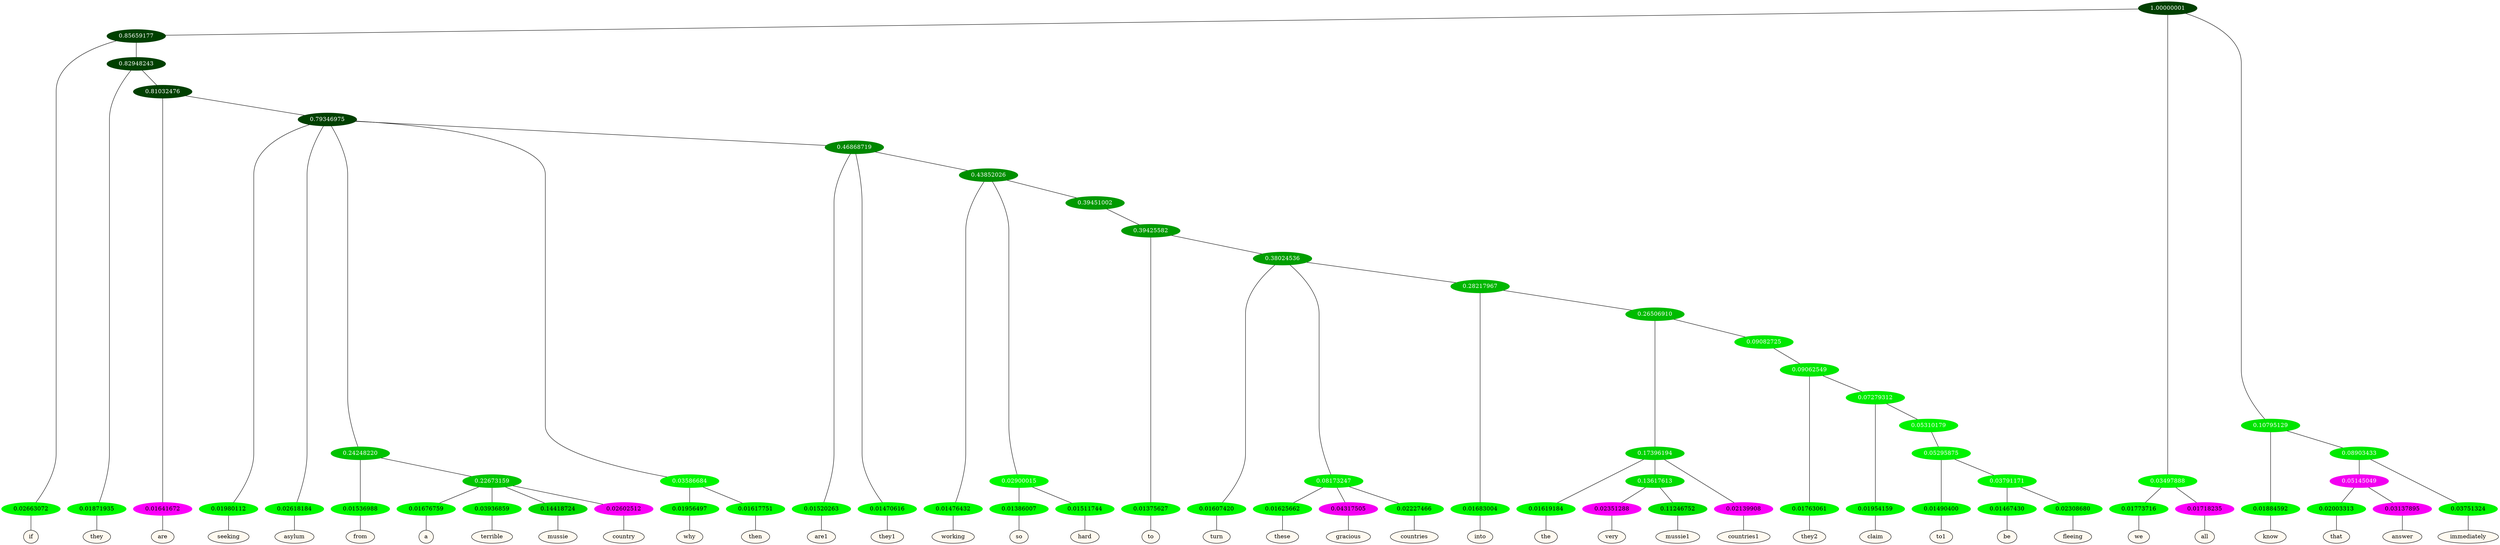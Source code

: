 graph {
	node [format=png height=0.15 nodesep=0.001 ordering=out overlap=prism overlap_scaling=0.01 ranksep=0.001 ratio=0.2 style=filled width=0.15]
	{
		rank=same
		a_w_4 [label=if color=black fillcolor=floralwhite style="filled,solid"]
		a_w_10 [label=they color=black fillcolor=floralwhite style="filled,solid"]
		a_w_14 [label=are color=black fillcolor=floralwhite style="filled,solid"]
		a_w_18 [label=seeking color=black fillcolor=floralwhite style="filled,solid"]
		a_w_19 [label=asylum color=black fillcolor=floralwhite style="filled,solid"]
		a_w_23 [label=from color=black fillcolor=floralwhite style="filled,solid"]
		a_w_30 [label=a color=black fillcolor=floralwhite style="filled,solid"]
		a_w_31 [label=terrible color=black fillcolor=floralwhite style="filled,solid"]
		a_w_32 [label=mussie color=black fillcolor=floralwhite style="filled,solid"]
		a_w_33 [label=country color=black fillcolor=floralwhite style="filled,solid"]
		a_w_25 [label=why color=black fillcolor=floralwhite style="filled,solid"]
		a_w_26 [label=then color=black fillcolor=floralwhite style="filled,solid"]
		a_w_27 [label=are1 color=black fillcolor=floralwhite style="filled,solid"]
		a_w_28 [label=they1 color=black fillcolor=floralwhite style="filled,solid"]
		a_w_34 [label=working color=black fillcolor=floralwhite style="filled,solid"]
		a_w_37 [label=so color=black fillcolor=floralwhite style="filled,solid"]
		a_w_38 [label=hard color=black fillcolor=floralwhite style="filled,solid"]
		a_w_40 [label=to color=black fillcolor=floralwhite style="filled,solid"]
		a_w_42 [label=turn color=black fillcolor=floralwhite style="filled,solid"]
		a_w_45 [label=these color=black fillcolor=floralwhite style="filled,solid"]
		a_w_46 [label=gracious color=black fillcolor=floralwhite style="filled,solid"]
		a_w_47 [label=countries color=black fillcolor=floralwhite style="filled,solid"]
		a_w_48 [label=into color=black fillcolor=floralwhite style="filled,solid"]
		a_w_52 [label=the color=black fillcolor=floralwhite style="filled,solid"]
		a_w_56 [label=very color=black fillcolor=floralwhite style="filled,solid"]
		a_w_57 [label=mussie1 color=black fillcolor=floralwhite style="filled,solid"]
		a_w_54 [label=countries1 color=black fillcolor=floralwhite style="filled,solid"]
		a_w_58 [label=they2 color=black fillcolor=floralwhite style="filled,solid"]
		a_w_60 [label=claim color=black fillcolor=floralwhite style="filled,solid"]
		a_w_63 [label=to1 color=black fillcolor=floralwhite style="filled,solid"]
		a_w_65 [label=be color=black fillcolor=floralwhite style="filled,solid"]
		a_w_66 [label=fleeing color=black fillcolor=floralwhite style="filled,solid"]
		a_w_6 [label=we color=black fillcolor=floralwhite style="filled,solid"]
		a_w_7 [label=all color=black fillcolor=floralwhite style="filled,solid"]
		a_w_8 [label=know color=black fillcolor=floralwhite style="filled,solid"]
		a_w_16 [label=that color=black fillcolor=floralwhite style="filled,solid"]
		a_w_17 [label=answer color=black fillcolor=floralwhite style="filled,solid"]
		a_w_13 [label=immediately color=black fillcolor=floralwhite style="filled,solid"]
	}
	a_n_4 -- a_w_4
	a_n_10 -- a_w_10
	a_n_14 -- a_w_14
	a_n_18 -- a_w_18
	a_n_19 -- a_w_19
	a_n_23 -- a_w_23
	a_n_30 -- a_w_30
	a_n_31 -- a_w_31
	a_n_32 -- a_w_32
	a_n_33 -- a_w_33
	a_n_25 -- a_w_25
	a_n_26 -- a_w_26
	a_n_27 -- a_w_27
	a_n_28 -- a_w_28
	a_n_34 -- a_w_34
	a_n_37 -- a_w_37
	a_n_38 -- a_w_38
	a_n_40 -- a_w_40
	a_n_42 -- a_w_42
	a_n_45 -- a_w_45
	a_n_46 -- a_w_46
	a_n_47 -- a_w_47
	a_n_48 -- a_w_48
	a_n_52 -- a_w_52
	a_n_56 -- a_w_56
	a_n_57 -- a_w_57
	a_n_54 -- a_w_54
	a_n_58 -- a_w_58
	a_n_60 -- a_w_60
	a_n_63 -- a_w_63
	a_n_65 -- a_w_65
	a_n_66 -- a_w_66
	a_n_6 -- a_w_6
	a_n_7 -- a_w_7
	a_n_8 -- a_w_8
	a_n_16 -- a_w_16
	a_n_17 -- a_w_17
	a_n_13 -- a_w_13
	{
		rank=same
		a_n_4 [label=0.02663072 color="0.334 1.000 0.973" fontcolor=black]
		a_n_10 [label=0.01871935 color="0.334 1.000 0.981" fontcolor=black]
		a_n_14 [label=0.01641672 color="0.835 1.000 0.984" fontcolor=black]
		a_n_18 [label=0.01980112 color="0.334 1.000 0.980" fontcolor=black]
		a_n_19 [label=0.02618184 color="0.334 1.000 0.974" fontcolor=black]
		a_n_23 [label=0.01536988 color="0.334 1.000 0.985" fontcolor=black]
		a_n_30 [label=0.01676759 color="0.334 1.000 0.983" fontcolor=black]
		a_n_31 [label=0.03936859 color="0.334 1.000 0.961" fontcolor=black]
		a_n_32 [label=0.14418724 color="0.334 1.000 0.856" fontcolor=black]
		a_n_33 [label=0.02602512 color="0.835 1.000 0.974" fontcolor=black]
		a_n_25 [label=0.01956497 color="0.334 1.000 0.980" fontcolor=black]
		a_n_26 [label=0.01617751 color="0.334 1.000 0.984" fontcolor=black]
		a_n_27 [label=0.01520263 color="0.334 1.000 0.985" fontcolor=black]
		a_n_28 [label=0.01470616 color="0.334 1.000 0.985" fontcolor=black]
		a_n_34 [label=0.01476432 color="0.334 1.000 0.985" fontcolor=black]
		a_n_37 [label=0.01386007 color="0.334 1.000 0.986" fontcolor=black]
		a_n_38 [label=0.01511744 color="0.334 1.000 0.985" fontcolor=black]
		a_n_40 [label=0.01375627 color="0.334 1.000 0.986" fontcolor=black]
		a_n_42 [label=0.01607420 color="0.334 1.000 0.984" fontcolor=black]
		a_n_45 [label=0.01625662 color="0.334 1.000 0.984" fontcolor=black]
		a_n_46 [label=0.04317505 color="0.835 1.000 0.957" fontcolor=black]
		a_n_47 [label=0.02227466 color="0.334 1.000 0.978" fontcolor=black]
		a_n_48 [label=0.01683004 color="0.334 1.000 0.983" fontcolor=black]
		a_n_52 [label=0.01619184 color="0.334 1.000 0.984" fontcolor=black]
		a_n_56 [label=0.02351288 color="0.835 1.000 0.976" fontcolor=black]
		a_n_57 [label=0.11246752 color="0.334 1.000 0.888" fontcolor=black]
		a_n_54 [label=0.02139908 color="0.835 1.000 0.979" fontcolor=black]
		a_n_58 [label=0.01763061 color="0.334 1.000 0.982" fontcolor=black]
		a_n_60 [label=0.01954159 color="0.334 1.000 0.980" fontcolor=black]
		a_n_63 [label=0.01490400 color="0.334 1.000 0.985" fontcolor=black]
		a_n_65 [label=0.01467430 color="0.334 1.000 0.985" fontcolor=black]
		a_n_66 [label=0.02308680 color="0.334 1.000 0.977" fontcolor=black]
		a_n_6 [label=0.01773716 color="0.334 1.000 0.982" fontcolor=black]
		a_n_7 [label=0.01718235 color="0.835 1.000 0.983" fontcolor=black]
		a_n_8 [label=0.01884592 color="0.334 1.000 0.981" fontcolor=black]
		a_n_16 [label=0.02003313 color="0.334 1.000 0.980" fontcolor=black]
		a_n_17 [label=0.03137895 color="0.835 1.000 0.969" fontcolor=black]
		a_n_13 [label=0.03751324 color="0.334 1.000 0.962" fontcolor=black]
	}
	a_n_0 [label=1.00000001 color="0.334 1.000 0.250" fontcolor=grey99]
	a_n_1 [label=0.85659177 color="0.334 1.000 0.250" fontcolor=grey99]
	a_n_0 -- a_n_1
	a_n_2 [label=0.03497888 color="0.334 1.000 0.965" fontcolor=grey99]
	a_n_0 -- a_n_2
	a_n_3 [label=0.10795129 color="0.334 1.000 0.892" fontcolor=grey99]
	a_n_0 -- a_n_3
	a_n_1 -- a_n_4
	a_n_5 [label=0.82948243 color="0.334 1.000 0.250" fontcolor=grey99]
	a_n_1 -- a_n_5
	a_n_2 -- a_n_6
	a_n_2 -- a_n_7
	a_n_3 -- a_n_8
	a_n_9 [label=0.08903433 color="0.334 1.000 0.911" fontcolor=grey99]
	a_n_3 -- a_n_9
	a_n_5 -- a_n_10
	a_n_11 [label=0.81032476 color="0.334 1.000 0.250" fontcolor=grey99]
	a_n_5 -- a_n_11
	a_n_12 [label=0.05145049 color="0.835 1.000 0.949" fontcolor=grey99]
	a_n_9 -- a_n_12
	a_n_9 -- a_n_13
	a_n_11 -- a_n_14
	a_n_15 [label=0.79346975 color="0.334 1.000 0.250" fontcolor=grey99]
	a_n_11 -- a_n_15
	a_n_12 -- a_n_16
	a_n_12 -- a_n_17
	a_n_15 -- a_n_18
	a_n_15 -- a_n_19
	a_n_20 [label=0.24248220 color="0.334 1.000 0.758" fontcolor=grey99]
	a_n_15 -- a_n_20
	a_n_21 [label=0.03586684 color="0.334 1.000 0.964" fontcolor=grey99]
	a_n_15 -- a_n_21
	a_n_22 [label=0.46868719 color="0.334 1.000 0.531" fontcolor=grey99]
	a_n_15 -- a_n_22
	a_n_20 -- a_n_23
	a_n_24 [label=0.22673159 color="0.334 1.000 0.773" fontcolor=grey99]
	a_n_20 -- a_n_24
	a_n_21 -- a_n_25
	a_n_21 -- a_n_26
	a_n_22 -- a_n_27
	a_n_22 -- a_n_28
	a_n_29 [label=0.43852026 color="0.334 1.000 0.561" fontcolor=grey99]
	a_n_22 -- a_n_29
	a_n_24 -- a_n_30
	a_n_24 -- a_n_31
	a_n_24 -- a_n_32
	a_n_24 -- a_n_33
	a_n_29 -- a_n_34
	a_n_35 [label=0.02900015 color="0.334 1.000 0.971" fontcolor=grey99]
	a_n_29 -- a_n_35
	a_n_36 [label=0.39451002 color="0.334 1.000 0.605" fontcolor=grey99]
	a_n_29 -- a_n_36
	a_n_35 -- a_n_37
	a_n_35 -- a_n_38
	a_n_39 [label=0.39425582 color="0.334 1.000 0.606" fontcolor=grey99]
	a_n_36 -- a_n_39
	a_n_39 -- a_n_40
	a_n_41 [label=0.38024536 color="0.334 1.000 0.620" fontcolor=grey99]
	a_n_39 -- a_n_41
	a_n_41 -- a_n_42
	a_n_43 [label=0.08173247 color="0.334 1.000 0.918" fontcolor=grey99]
	a_n_41 -- a_n_43
	a_n_44 [label=0.28217967 color="0.334 1.000 0.718" fontcolor=grey99]
	a_n_41 -- a_n_44
	a_n_43 -- a_n_45
	a_n_43 -- a_n_46
	a_n_43 -- a_n_47
	a_n_44 -- a_n_48
	a_n_49 [label=0.26506910 color="0.334 1.000 0.735" fontcolor=grey99]
	a_n_44 -- a_n_49
	a_n_50 [label=0.17396194 color="0.334 1.000 0.826" fontcolor=grey99]
	a_n_49 -- a_n_50
	a_n_51 [label=0.09082725 color="0.334 1.000 0.909" fontcolor=grey99]
	a_n_49 -- a_n_51
	a_n_50 -- a_n_52
	a_n_53 [label=0.13617613 color="0.334 1.000 0.864" fontcolor=grey99]
	a_n_50 -- a_n_53
	a_n_50 -- a_n_54
	a_n_55 [label=0.09062549 color="0.334 1.000 0.909" fontcolor=grey99]
	a_n_51 -- a_n_55
	a_n_53 -- a_n_56
	a_n_53 -- a_n_57
	a_n_55 -- a_n_58
	a_n_59 [label=0.07279312 color="0.334 1.000 0.927" fontcolor=grey99]
	a_n_55 -- a_n_59
	a_n_59 -- a_n_60
	a_n_61 [label=0.05310179 color="0.334 1.000 0.947" fontcolor=grey99]
	a_n_59 -- a_n_61
	a_n_62 [label=0.05295875 color="0.334 1.000 0.947" fontcolor=grey99]
	a_n_61 -- a_n_62
	a_n_62 -- a_n_63
	a_n_64 [label=0.03791171 color="0.334 1.000 0.962" fontcolor=grey99]
	a_n_62 -- a_n_64
	a_n_64 -- a_n_65
	a_n_64 -- a_n_66
}
